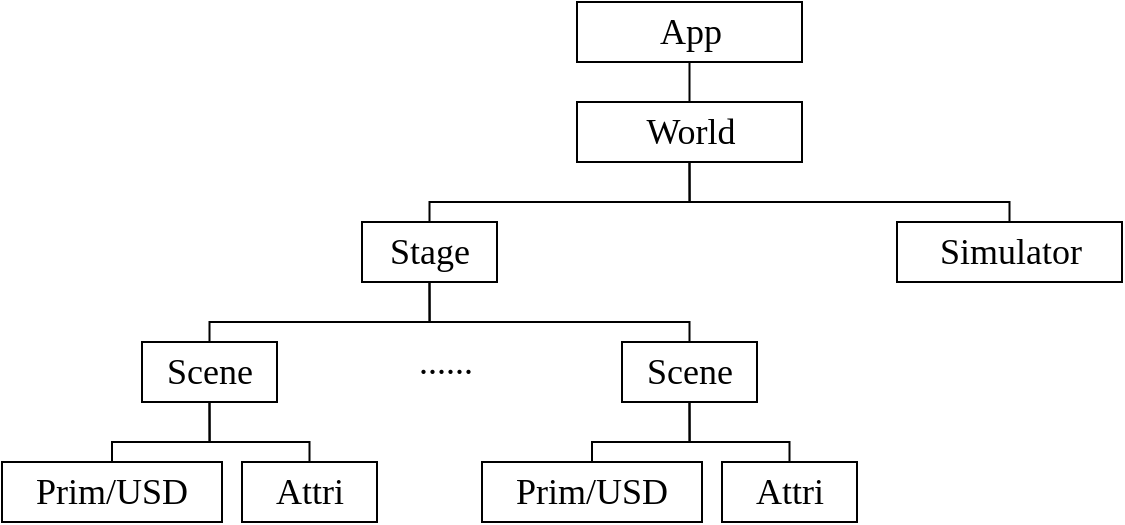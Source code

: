 <mxfile version="24.5.3" type="device">
  <diagram name="第 1 页" id="PSBUdQU4QRtS8JhmlRqs">
    <mxGraphModel dx="989" dy="600" grid="1" gridSize="10" guides="1" tooltips="1" connect="1" arrows="1" fold="1" page="1" pageScale="1" pageWidth="850" pageHeight="1100" math="0" shadow="0">
      <root>
        <mxCell id="0" />
        <mxCell id="1" parent="0" />
        <mxCell id="DmGKTJ-AFHGoHqkotbEC-5" style="edgeStyle=orthogonalEdgeStyle;rounded=0;orthogonalLoop=1;jettySize=auto;html=1;entryX=0.5;entryY=1;entryDx=0;entryDy=0;endArrow=none;endFill=0;" edge="1" parent="1" source="DmGKTJ-AFHGoHqkotbEC-1" target="DmGKTJ-AFHGoHqkotbEC-4">
          <mxGeometry relative="1" as="geometry">
            <Array as="points">
              <mxPoint x="85" y="230" />
              <mxPoint x="134" y="230" />
            </Array>
          </mxGeometry>
        </mxCell>
        <mxCell id="DmGKTJ-AFHGoHqkotbEC-1" value="&lt;font face=&quot;CaskaydiaCove Nerd Font&quot; style=&quot;font-size: 18px;&quot;&gt;Prim/USD&lt;/font&gt;" style="whiteSpace=wrap;html=1;" vertex="1" parent="1">
          <mxGeometry x="30" y="240" width="110" height="30" as="geometry" />
        </mxCell>
        <mxCell id="DmGKTJ-AFHGoHqkotbEC-6" style="edgeStyle=orthogonalEdgeStyle;rounded=0;orthogonalLoop=1;jettySize=auto;html=1;entryX=0.5;entryY=1;entryDx=0;entryDy=0;endArrow=none;endFill=0;" edge="1" parent="1" source="DmGKTJ-AFHGoHqkotbEC-2" target="DmGKTJ-AFHGoHqkotbEC-4">
          <mxGeometry relative="1" as="geometry">
            <Array as="points">
              <mxPoint x="184" y="230" />
              <mxPoint x="134" y="230" />
            </Array>
          </mxGeometry>
        </mxCell>
        <mxCell id="DmGKTJ-AFHGoHqkotbEC-2" value="&lt;font face=&quot;CaskaydiaCove Nerd Font&quot; style=&quot;font-size: 18px;&quot;&gt;Attri&lt;/font&gt;" style="whiteSpace=wrap;html=1;" vertex="1" parent="1">
          <mxGeometry x="150" y="240" width="67.5" height="30" as="geometry" />
        </mxCell>
        <mxCell id="DmGKTJ-AFHGoHqkotbEC-14" style="edgeStyle=orthogonalEdgeStyle;rounded=0;orthogonalLoop=1;jettySize=auto;html=1;entryX=0.5;entryY=1;entryDx=0;entryDy=0;endArrow=none;endFill=0;" edge="1" parent="1" source="DmGKTJ-AFHGoHqkotbEC-4" target="DmGKTJ-AFHGoHqkotbEC-13">
          <mxGeometry relative="1" as="geometry">
            <Array as="points">
              <mxPoint x="134" y="170" />
              <mxPoint x="244" y="170" />
            </Array>
          </mxGeometry>
        </mxCell>
        <mxCell id="DmGKTJ-AFHGoHqkotbEC-4" value="&lt;font face=&quot;CaskaydiaCove Nerd Font&quot; style=&quot;font-size: 18px;&quot;&gt;Scene&lt;/font&gt;" style="whiteSpace=wrap;html=1;" vertex="1" parent="1">
          <mxGeometry x="100" y="180" width="67.5" height="30" as="geometry" />
        </mxCell>
        <mxCell id="DmGKTJ-AFHGoHqkotbEC-7" style="edgeStyle=orthogonalEdgeStyle;rounded=0;orthogonalLoop=1;jettySize=auto;html=1;entryX=0.5;entryY=1;entryDx=0;entryDy=0;endArrow=none;endFill=0;" edge="1" parent="1" source="DmGKTJ-AFHGoHqkotbEC-8" target="DmGKTJ-AFHGoHqkotbEC-11">
          <mxGeometry relative="1" as="geometry">
            <Array as="points">
              <mxPoint x="325" y="230" />
              <mxPoint x="374" y="230" />
            </Array>
          </mxGeometry>
        </mxCell>
        <mxCell id="DmGKTJ-AFHGoHqkotbEC-8" value="&lt;font face=&quot;CaskaydiaCove Nerd Font&quot; style=&quot;font-size: 18px;&quot;&gt;Prim/USD&lt;/font&gt;" style="whiteSpace=wrap;html=1;" vertex="1" parent="1">
          <mxGeometry x="270" y="240" width="110" height="30" as="geometry" />
        </mxCell>
        <mxCell id="DmGKTJ-AFHGoHqkotbEC-9" style="edgeStyle=orthogonalEdgeStyle;rounded=0;orthogonalLoop=1;jettySize=auto;html=1;entryX=0.5;entryY=1;entryDx=0;entryDy=0;endArrow=none;endFill=0;" edge="1" parent="1" source="DmGKTJ-AFHGoHqkotbEC-10" target="DmGKTJ-AFHGoHqkotbEC-11">
          <mxGeometry relative="1" as="geometry">
            <Array as="points">
              <mxPoint x="424" y="230" />
              <mxPoint x="374" y="230" />
            </Array>
          </mxGeometry>
        </mxCell>
        <mxCell id="DmGKTJ-AFHGoHqkotbEC-10" value="&lt;font face=&quot;CaskaydiaCove Nerd Font&quot; style=&quot;font-size: 18px;&quot;&gt;Attri&lt;/font&gt;" style="whiteSpace=wrap;html=1;" vertex="1" parent="1">
          <mxGeometry x="390" y="240" width="67.5" height="30" as="geometry" />
        </mxCell>
        <mxCell id="DmGKTJ-AFHGoHqkotbEC-16" style="edgeStyle=orthogonalEdgeStyle;rounded=0;orthogonalLoop=1;jettySize=auto;html=1;entryX=0.5;entryY=1;entryDx=0;entryDy=0;endArrow=none;endFill=0;" edge="1" parent="1" source="DmGKTJ-AFHGoHqkotbEC-11" target="DmGKTJ-AFHGoHqkotbEC-13">
          <mxGeometry relative="1" as="geometry">
            <Array as="points">
              <mxPoint x="374" y="170" />
              <mxPoint x="244" y="170" />
            </Array>
          </mxGeometry>
        </mxCell>
        <mxCell id="DmGKTJ-AFHGoHqkotbEC-11" value="&lt;font face=&quot;CaskaydiaCove Nerd Font&quot; style=&quot;font-size: 18px;&quot;&gt;Scene&lt;/font&gt;" style="whiteSpace=wrap;html=1;" vertex="1" parent="1">
          <mxGeometry x="340" y="180" width="67.5" height="30" as="geometry" />
        </mxCell>
        <mxCell id="DmGKTJ-AFHGoHqkotbEC-12" value="&lt;font face=&quot;CaskaydiaCove Nerd Font&quot;&gt;&lt;span style=&quot;font-size: 18px;&quot;&gt;......&lt;/span&gt;&lt;/font&gt;" style="whiteSpace=wrap;html=1;strokeColor=none;spacingBottom=10;" vertex="1" parent="1">
          <mxGeometry x="217.5" y="180" width="67.5" height="30" as="geometry" />
        </mxCell>
        <mxCell id="DmGKTJ-AFHGoHqkotbEC-20" style="edgeStyle=orthogonalEdgeStyle;rounded=0;orthogonalLoop=1;jettySize=auto;html=1;entryX=0.5;entryY=1;entryDx=0;entryDy=0;endArrow=none;endFill=0;" edge="1" parent="1" source="DmGKTJ-AFHGoHqkotbEC-13" target="DmGKTJ-AFHGoHqkotbEC-19">
          <mxGeometry relative="1" as="geometry">
            <Array as="points">
              <mxPoint x="244" y="110" />
              <mxPoint x="374" y="110" />
            </Array>
          </mxGeometry>
        </mxCell>
        <mxCell id="DmGKTJ-AFHGoHqkotbEC-13" value="&lt;font face=&quot;CaskaydiaCove Nerd Font&quot; style=&quot;font-size: 18px;&quot;&gt;Stage&lt;/font&gt;" style="whiteSpace=wrap;html=1;" vertex="1" parent="1">
          <mxGeometry x="210" y="120" width="67.5" height="30" as="geometry" />
        </mxCell>
        <mxCell id="DmGKTJ-AFHGoHqkotbEC-21" style="edgeStyle=orthogonalEdgeStyle;rounded=0;orthogonalLoop=1;jettySize=auto;html=1;entryX=0.5;entryY=1;entryDx=0;entryDy=0;endArrow=none;endFill=0;" edge="1" parent="1" source="DmGKTJ-AFHGoHqkotbEC-18" target="DmGKTJ-AFHGoHqkotbEC-19">
          <mxGeometry relative="1" as="geometry">
            <Array as="points">
              <mxPoint x="534" y="110" />
              <mxPoint x="374" y="110" />
            </Array>
          </mxGeometry>
        </mxCell>
        <mxCell id="DmGKTJ-AFHGoHqkotbEC-18" value="&lt;font face=&quot;CaskaydiaCove Nerd Font&quot; style=&quot;font-size: 18px;&quot;&gt;Simulator&lt;/font&gt;" style="whiteSpace=wrap;html=1;" vertex="1" parent="1">
          <mxGeometry x="477.5" y="120" width="112.5" height="30" as="geometry" />
        </mxCell>
        <mxCell id="DmGKTJ-AFHGoHqkotbEC-23" value="" style="edgeStyle=orthogonalEdgeStyle;rounded=0;orthogonalLoop=1;jettySize=auto;html=1;endArrow=none;endFill=0;" edge="1" parent="1" source="DmGKTJ-AFHGoHqkotbEC-19" target="DmGKTJ-AFHGoHqkotbEC-22">
          <mxGeometry relative="1" as="geometry" />
        </mxCell>
        <mxCell id="DmGKTJ-AFHGoHqkotbEC-19" value="&lt;font face=&quot;CaskaydiaCove Nerd Font&quot; style=&quot;font-size: 18px;&quot;&gt;World&lt;/font&gt;" style="whiteSpace=wrap;html=1;" vertex="1" parent="1">
          <mxGeometry x="317.5" y="60" width="112.5" height="30" as="geometry" />
        </mxCell>
        <mxCell id="DmGKTJ-AFHGoHqkotbEC-22" value="&lt;font face=&quot;CaskaydiaCove Nerd Font&quot; style=&quot;font-size: 18px;&quot;&gt;App&lt;/font&gt;" style="whiteSpace=wrap;html=1;" vertex="1" parent="1">
          <mxGeometry x="317.5" y="10" width="112.5" height="30" as="geometry" />
        </mxCell>
      </root>
    </mxGraphModel>
  </diagram>
</mxfile>
